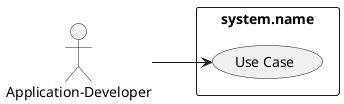 @startuml

left to right direction

:Application-Developer: as Actor

rectangle "system.name" {
    (Use Case) as U1
}

Actor --> U1

@enduml
